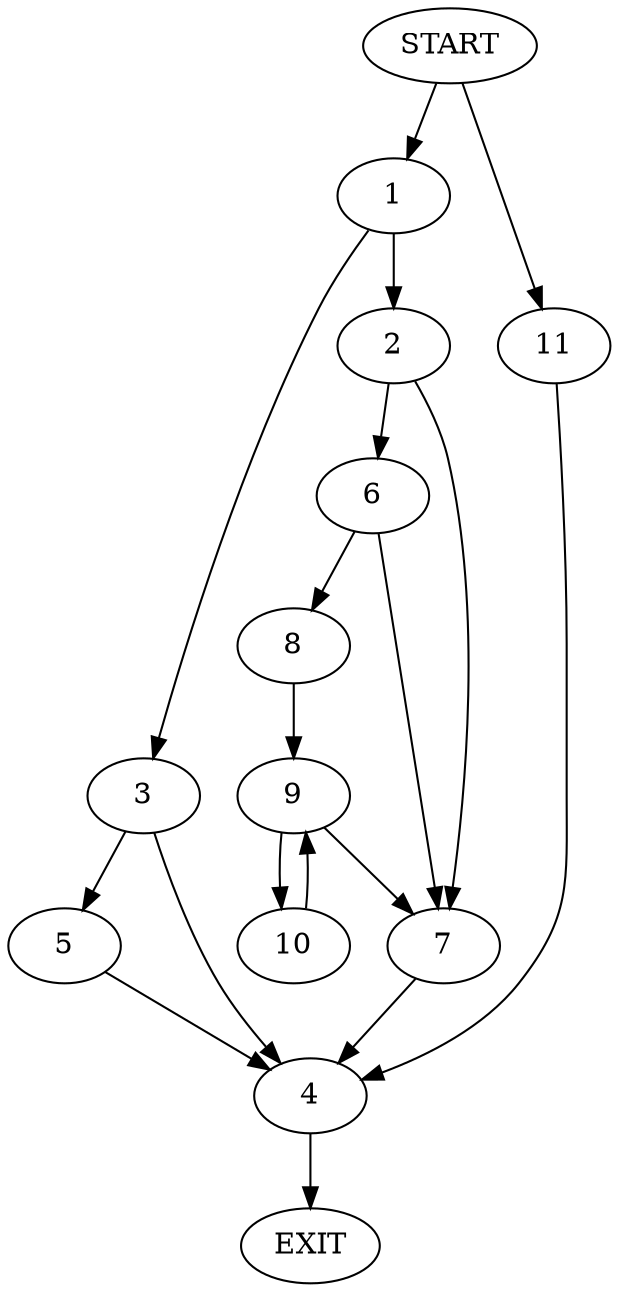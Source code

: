 digraph {
0 [label="START"]
12 [label="EXIT"]
0 -> 1
1 -> 2
1 -> 3
3 -> 4
3 -> 5
2 -> 6
2 -> 7
6 -> 7
6 -> 8
7 -> 4
8 -> 9
9 -> 7
9 -> 10
10 -> 9
4 -> 12
5 -> 4
0 -> 11
11 -> 4
}
